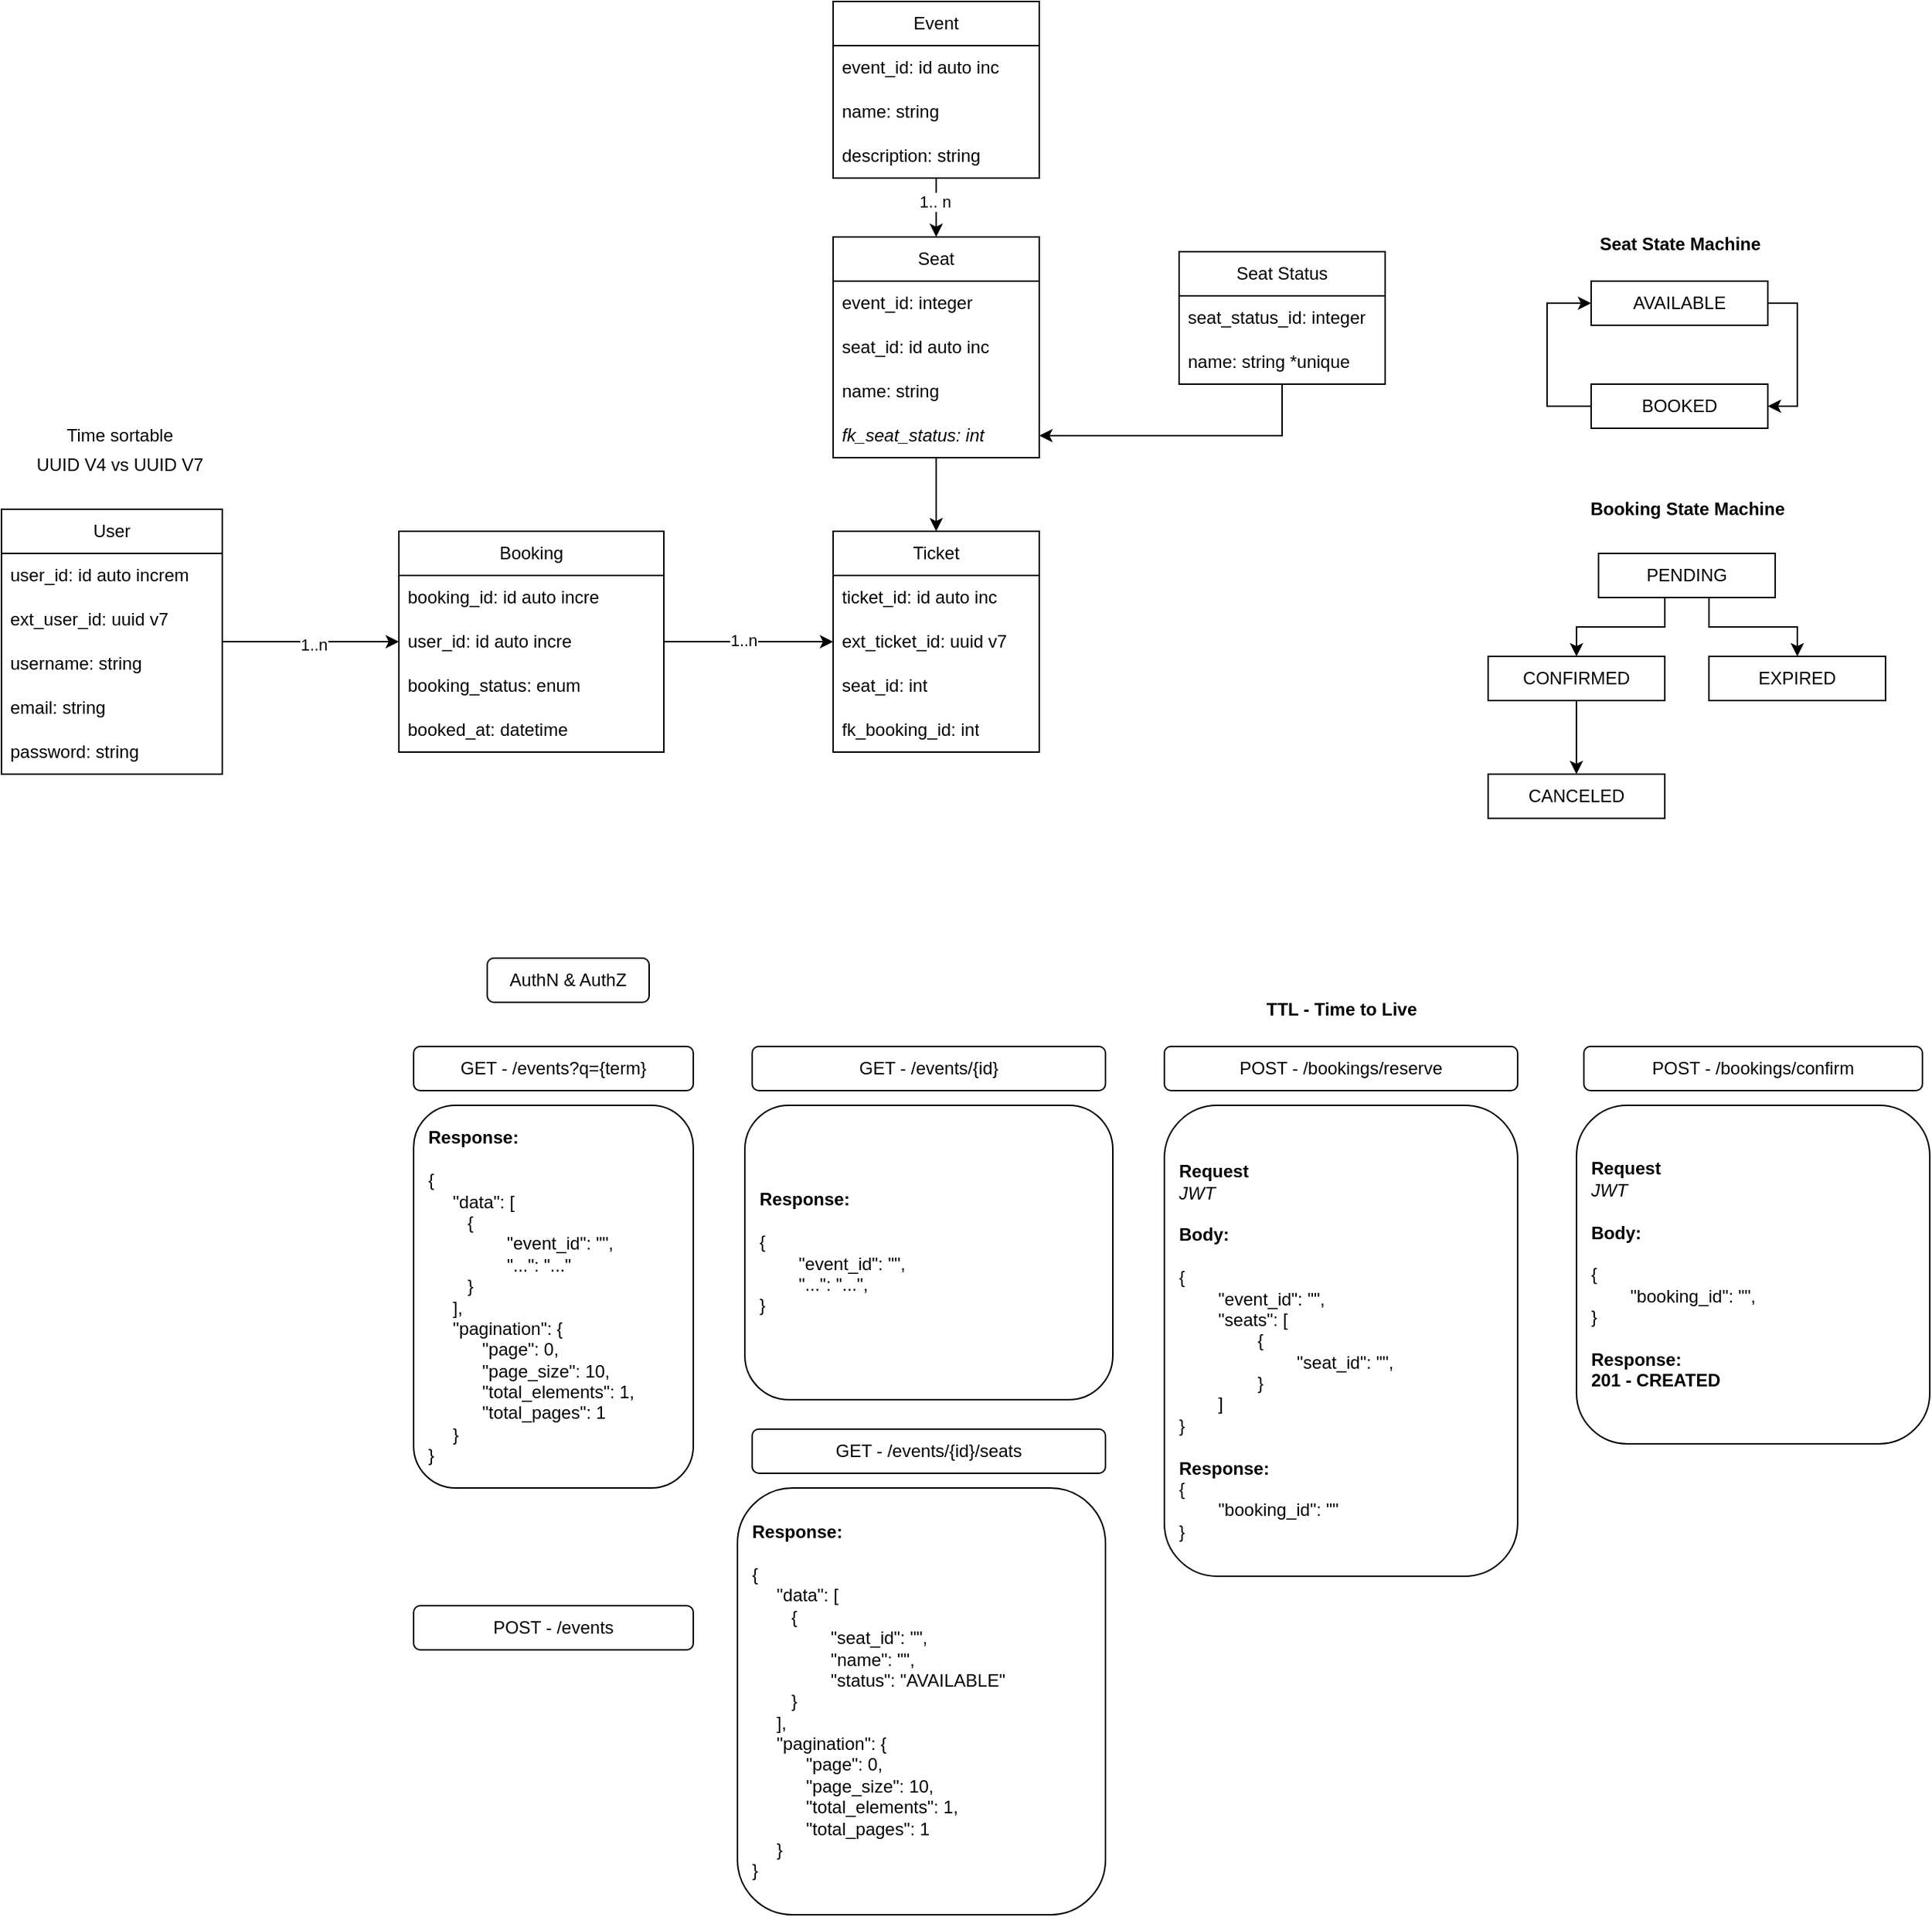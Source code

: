 <mxfile version="28.1.2" pages="2">
  <diagram name="MER" id="F0IY-iaS7zyFx-PZKdgD">
    <mxGraphModel dx="1810" dy="1749" grid="1" gridSize="10" guides="1" tooltips="1" connect="1" arrows="1" fold="1" page="1" pageScale="1" pageWidth="827" pageHeight="1169" math="0" shadow="0">
      <root>
        <mxCell id="0" />
        <mxCell id="1" parent="0" />
        <mxCell id="468hwHDUks_9oVPO9XtQ-40" style="edgeStyle=orthogonalEdgeStyle;rounded=0;orthogonalLoop=1;jettySize=auto;html=1;" parent="1" source="468hwHDUks_9oVPO9XtQ-1" target="468hwHDUks_9oVPO9XtQ-14" edge="1">
          <mxGeometry relative="1" as="geometry" />
        </mxCell>
        <mxCell id="468hwHDUks_9oVPO9XtQ-41" value="1..n" style="edgeLabel;html=1;align=center;verticalAlign=middle;resizable=0;points=[];" parent="468hwHDUks_9oVPO9XtQ-40" vertex="1" connectable="0">
          <mxGeometry x="0.032" y="-2" relative="1" as="geometry">
            <mxPoint as="offset" />
          </mxGeometry>
        </mxCell>
        <mxCell id="468hwHDUks_9oVPO9XtQ-1" value="User" style="swimlane;fontStyle=0;childLayout=stackLayout;horizontal=1;startSize=30;horizontalStack=0;resizeParent=1;resizeParentMax=0;resizeLast=0;collapsible=1;marginBottom=0;whiteSpace=wrap;html=1;" parent="1" vertex="1">
          <mxGeometry x="-140" y="225" width="150" height="180" as="geometry">
            <mxRectangle x="140" y="160" width="70" height="30" as="alternateBounds" />
          </mxGeometry>
        </mxCell>
        <mxCell id="468hwHDUks_9oVPO9XtQ-7" value="user_id: id auto increm" style="text;strokeColor=none;fillColor=none;align=left;verticalAlign=middle;spacingLeft=4;spacingRight=4;overflow=hidden;points=[[0,0.5],[1,0.5]];portConstraint=eastwest;rotatable=0;whiteSpace=wrap;html=1;" parent="468hwHDUks_9oVPO9XtQ-1" vertex="1">
          <mxGeometry y="30" width="150" height="30" as="geometry" />
        </mxCell>
        <mxCell id="468hwHDUks_9oVPO9XtQ-54" value="ext_user_id: uuid v7" style="text;strokeColor=none;fillColor=none;align=left;verticalAlign=middle;spacingLeft=4;spacingRight=4;overflow=hidden;points=[[0,0.5],[1,0.5]];portConstraint=eastwest;rotatable=0;whiteSpace=wrap;html=1;" parent="468hwHDUks_9oVPO9XtQ-1" vertex="1">
          <mxGeometry y="60" width="150" height="30" as="geometry" />
        </mxCell>
        <mxCell id="468hwHDUks_9oVPO9XtQ-52" value="username: string" style="text;strokeColor=none;fillColor=none;align=left;verticalAlign=middle;spacingLeft=4;spacingRight=4;overflow=hidden;points=[[0,0.5],[1,0.5]];portConstraint=eastwest;rotatable=0;whiteSpace=wrap;html=1;" parent="468hwHDUks_9oVPO9XtQ-1" vertex="1">
          <mxGeometry y="90" width="150" height="30" as="geometry" />
        </mxCell>
        <mxCell id="468hwHDUks_9oVPO9XtQ-53" value="email: string" style="text;strokeColor=none;fillColor=none;align=left;verticalAlign=middle;spacingLeft=4;spacingRight=4;overflow=hidden;points=[[0,0.5],[1,0.5]];portConstraint=eastwest;rotatable=0;whiteSpace=wrap;html=1;" parent="468hwHDUks_9oVPO9XtQ-1" vertex="1">
          <mxGeometry y="120" width="150" height="30" as="geometry" />
        </mxCell>
        <mxCell id="468hwHDUks_9oVPO9XtQ-55" value="password: string" style="text;strokeColor=none;fillColor=none;align=left;verticalAlign=middle;spacingLeft=4;spacingRight=4;overflow=hidden;points=[[0,0.5],[1,0.5]];portConstraint=eastwest;rotatable=0;whiteSpace=wrap;html=1;" parent="468hwHDUks_9oVPO9XtQ-1" vertex="1">
          <mxGeometry y="150" width="150" height="30" as="geometry" />
        </mxCell>
        <mxCell id="468hwHDUks_9oVPO9XtQ-8" value="Event" style="swimlane;fontStyle=0;childLayout=stackLayout;horizontal=1;startSize=30;horizontalStack=0;resizeParent=1;resizeParentMax=0;resizeLast=0;collapsible=1;marginBottom=0;whiteSpace=wrap;html=1;" parent="1" vertex="1">
          <mxGeometry x="425" y="-120" width="140" height="120" as="geometry">
            <mxRectangle x="460" y="20" width="70" height="30" as="alternateBounds" />
          </mxGeometry>
        </mxCell>
        <mxCell id="468hwHDUks_9oVPO9XtQ-9" value="event_id: id auto inc" style="text;strokeColor=none;fillColor=none;align=left;verticalAlign=middle;spacingLeft=4;spacingRight=4;overflow=hidden;points=[[0,0.5],[1,0.5]];portConstraint=eastwest;rotatable=0;whiteSpace=wrap;html=1;" parent="468hwHDUks_9oVPO9XtQ-8" vertex="1">
          <mxGeometry y="30" width="140" height="30" as="geometry" />
        </mxCell>
        <mxCell id="468hwHDUks_9oVPO9XtQ-56" value="name: string" style="text;strokeColor=none;fillColor=none;align=left;verticalAlign=middle;spacingLeft=4;spacingRight=4;overflow=hidden;points=[[0,0.5],[1,0.5]];portConstraint=eastwest;rotatable=0;whiteSpace=wrap;html=1;" parent="468hwHDUks_9oVPO9XtQ-8" vertex="1">
          <mxGeometry y="60" width="140" height="30" as="geometry" />
        </mxCell>
        <mxCell id="468hwHDUks_9oVPO9XtQ-57" value="description: string" style="text;strokeColor=none;fillColor=none;align=left;verticalAlign=middle;spacingLeft=4;spacingRight=4;overflow=hidden;points=[[0,0.5],[1,0.5]];portConstraint=eastwest;rotatable=0;whiteSpace=wrap;html=1;" parent="468hwHDUks_9oVPO9XtQ-8" vertex="1">
          <mxGeometry y="90" width="140" height="30" as="geometry" />
        </mxCell>
        <mxCell id="468hwHDUks_9oVPO9XtQ-10" value="Ticket" style="swimlane;fontStyle=0;childLayout=stackLayout;horizontal=1;startSize=30;horizontalStack=0;resizeParent=1;resizeParentMax=0;resizeLast=0;collapsible=1;marginBottom=0;whiteSpace=wrap;html=1;" parent="1" vertex="1">
          <mxGeometry x="425" y="240" width="140" height="150" as="geometry">
            <mxRectangle x="460" y="225" width="70" height="30" as="alternateBounds" />
          </mxGeometry>
        </mxCell>
        <mxCell id="468hwHDUks_9oVPO9XtQ-11" value="ticket_id: id auto inc" style="text;strokeColor=none;fillColor=none;align=left;verticalAlign=middle;spacingLeft=4;spacingRight=4;overflow=hidden;points=[[0,0.5],[1,0.5]];portConstraint=eastwest;rotatable=0;whiteSpace=wrap;html=1;" parent="468hwHDUks_9oVPO9XtQ-10" vertex="1">
          <mxGeometry y="30" width="140" height="30" as="geometry" />
        </mxCell>
        <mxCell id="468hwHDUks_9oVPO9XtQ-67" value="ext_ticket_id: uuid v7" style="text;strokeColor=none;fillColor=none;align=left;verticalAlign=middle;spacingLeft=4;spacingRight=4;overflow=hidden;points=[[0,0.5],[1,0.5]];portConstraint=eastwest;rotatable=0;whiteSpace=wrap;html=1;" parent="468hwHDUks_9oVPO9XtQ-10" vertex="1">
          <mxGeometry y="60" width="140" height="30" as="geometry" />
        </mxCell>
        <mxCell id="468hwHDUks_9oVPO9XtQ-68" value="seat_id: int" style="text;strokeColor=none;fillColor=none;align=left;verticalAlign=middle;spacingLeft=4;spacingRight=4;overflow=hidden;points=[[0,0.5],[1,0.5]];portConstraint=eastwest;rotatable=0;whiteSpace=wrap;html=1;" parent="468hwHDUks_9oVPO9XtQ-10" vertex="1">
          <mxGeometry y="90" width="140" height="30" as="geometry" />
        </mxCell>
        <mxCell id="468hwHDUks_9oVPO9XtQ-71" value="fk_booking_id: int" style="text;strokeColor=none;fillColor=none;align=left;verticalAlign=middle;spacingLeft=4;spacingRight=4;overflow=hidden;points=[[0,0.5],[1,0.5]];portConstraint=eastwest;rotatable=0;whiteSpace=wrap;html=1;" parent="468hwHDUks_9oVPO9XtQ-10" vertex="1">
          <mxGeometry y="120" width="140" height="30" as="geometry" />
        </mxCell>
        <mxCell id="468hwHDUks_9oVPO9XtQ-42" style="edgeStyle=orthogonalEdgeStyle;rounded=0;orthogonalLoop=1;jettySize=auto;html=1;" parent="1" source="468hwHDUks_9oVPO9XtQ-14" target="468hwHDUks_9oVPO9XtQ-10" edge="1">
          <mxGeometry relative="1" as="geometry" />
        </mxCell>
        <mxCell id="468hwHDUks_9oVPO9XtQ-43" value="1..n" style="edgeLabel;html=1;align=center;verticalAlign=middle;resizable=0;points=[];" parent="468hwHDUks_9oVPO9XtQ-42" vertex="1" connectable="0">
          <mxGeometry x="-0.07" y="1" relative="1" as="geometry">
            <mxPoint as="offset" />
          </mxGeometry>
        </mxCell>
        <mxCell id="468hwHDUks_9oVPO9XtQ-14" value="Booking" style="swimlane;fontStyle=0;childLayout=stackLayout;horizontal=1;startSize=30;horizontalStack=0;resizeParent=1;resizeParentMax=0;resizeLast=0;collapsible=1;marginBottom=0;whiteSpace=wrap;html=1;" parent="1" vertex="1">
          <mxGeometry x="130" y="240" width="180" height="150" as="geometry">
            <mxRectangle x="290" y="160" width="80" height="30" as="alternateBounds" />
          </mxGeometry>
        </mxCell>
        <mxCell id="468hwHDUks_9oVPO9XtQ-72" value="booking_id: id auto incre" style="text;strokeColor=none;fillColor=none;align=left;verticalAlign=middle;spacingLeft=4;spacingRight=4;overflow=hidden;points=[[0,0.5],[1,0.5]];portConstraint=eastwest;rotatable=0;whiteSpace=wrap;html=1;" parent="468hwHDUks_9oVPO9XtQ-14" vertex="1">
          <mxGeometry y="30" width="180" height="30" as="geometry" />
        </mxCell>
        <mxCell id="468hwHDUks_9oVPO9XtQ-15" value="user_id: id auto incre" style="text;strokeColor=none;fillColor=none;align=left;verticalAlign=middle;spacingLeft=4;spacingRight=4;overflow=hidden;points=[[0,0.5],[1,0.5]];portConstraint=eastwest;rotatable=0;whiteSpace=wrap;html=1;" parent="468hwHDUks_9oVPO9XtQ-14" vertex="1">
          <mxGeometry y="60" width="180" height="30" as="geometry" />
        </mxCell>
        <mxCell id="p41uO3eLVJW08raXym5C-10" value="booking_status: enum" style="text;strokeColor=none;fillColor=none;align=left;verticalAlign=middle;spacingLeft=4;spacingRight=4;overflow=hidden;points=[[0,0.5],[1,0.5]];portConstraint=eastwest;rotatable=0;whiteSpace=wrap;html=1;" parent="468hwHDUks_9oVPO9XtQ-14" vertex="1">
          <mxGeometry y="90" width="180" height="30" as="geometry" />
        </mxCell>
        <mxCell id="468hwHDUks_9oVPO9XtQ-73" value="booked_at: datetime" style="text;strokeColor=none;fillColor=none;align=left;verticalAlign=middle;spacingLeft=4;spacingRight=4;overflow=hidden;points=[[0,0.5],[1,0.5]];portConstraint=eastwest;rotatable=0;whiteSpace=wrap;html=1;" parent="468hwHDUks_9oVPO9XtQ-14" vertex="1">
          <mxGeometry y="120" width="180" height="30" as="geometry" />
        </mxCell>
        <mxCell id="468hwHDUks_9oVPO9XtQ-17" value="GET - /events?q={term}" style="rounded=1;whiteSpace=wrap;html=1;" parent="1" vertex="1">
          <mxGeometry x="140" y="590" width="190" height="30" as="geometry" />
        </mxCell>
        <mxCell id="468hwHDUks_9oVPO9XtQ-18" value="AuthN &amp;amp; AuthZ" style="rounded=1;whiteSpace=wrap;html=1;" parent="1" vertex="1">
          <mxGeometry x="190" y="530" width="110" height="30" as="geometry" />
        </mxCell>
        <mxCell id="468hwHDUks_9oVPO9XtQ-20" value="&lt;div&gt;&lt;b&gt;Response:&lt;/b&gt;&lt;/div&gt;&lt;div&gt;&lt;b&gt;&lt;br&gt;&lt;/b&gt;&lt;/div&gt;{&lt;div&gt;&amp;nbsp; &amp;nbsp; &amp;nbsp;&quot;data&quot;: [&lt;/div&gt;&lt;div&gt;&lt;span style=&quot;white-space: pre;&quot;&gt;&#x9;&lt;/span&gt;{&lt;br&gt;&lt;/div&gt;&lt;div&gt;&lt;span style=&quot;white-space: pre;&quot;&gt;&#x9;&lt;/span&gt;&lt;span style=&quot;white-space: pre;&quot;&gt;&#x9;&lt;/span&gt;&quot;event_id&quot;: &quot;&quot;,&lt;br&gt;&lt;/div&gt;&lt;div&gt;&lt;span style=&quot;white-space: pre;&quot;&gt;&#x9;&lt;/span&gt;&lt;span style=&quot;white-space: pre;&quot;&gt;&#x9;&lt;/span&gt;&quot;...&quot;: &quot;...&quot;&lt;br&gt;&lt;/div&gt;&lt;div&gt;&lt;span style=&quot;white-space: pre;&quot;&gt;&#x9;&lt;/span&gt;}&lt;/div&gt;&lt;div&gt;&amp;nbsp; &amp;nbsp; &amp;nbsp;],&lt;/div&gt;&lt;div&gt;&amp;nbsp; &amp;nbsp; &amp;nbsp;&quot;pagination&quot;: {&lt;/div&gt;&lt;div&gt;&lt;span style=&quot;background-color: transparent; color: light-dark(rgb(0, 0, 0), rgb(255, 255, 255));&quot;&gt;&amp;nbsp; &amp;nbsp; &amp;nbsp; &amp;nbsp; &amp;nbsp; &amp;nbsp;&quot;page&quot;: 0,&lt;/span&gt;&lt;/div&gt;&lt;div&gt;&lt;span style=&quot;background-color: transparent; color: light-dark(rgb(0, 0, 0), rgb(255, 255, 255));&quot;&gt;&amp;nbsp; &amp;nbsp; &amp;nbsp; &amp;nbsp; &amp;nbsp; &amp;nbsp;&quot;page_size&quot;: 10,&lt;/span&gt;&lt;/div&gt;&lt;div&gt;&lt;span style=&quot;background-color: transparent; color: light-dark(rgb(0, 0, 0), rgb(255, 255, 255));&quot;&gt;&lt;span style=&quot;white-space: pre;&quot;&gt;&#x9;&lt;/span&gt;&amp;nbsp; &amp;nbsp;&quot;total_elements&quot;: 1,&lt;br&gt;&lt;/span&gt;&lt;/div&gt;&lt;div&gt;&lt;span style=&quot;background-color: transparent; color: light-dark(rgb(0, 0, 0), rgb(255, 255, 255));&quot;&gt;&lt;span style=&quot;white-space: pre;&quot;&gt;&#x9;&lt;/span&gt;&amp;nbsp; &amp;nbsp;&quot;total_pages&quot;: 1&lt;br&gt;&lt;/span&gt;&lt;/div&gt;&lt;div&gt;&lt;span style=&quot;background-color: transparent; color: light-dark(rgb(0, 0, 0), rgb(255, 255, 255));&quot;&gt;&amp;nbsp; &amp;nbsp; &amp;nbsp;}&lt;/span&gt;&lt;/div&gt;&lt;div&gt;}&lt;/div&gt;" style="rounded=1;whiteSpace=wrap;html=1;align=left;spacing=10;" parent="1" vertex="1">
          <mxGeometry x="140" y="630" width="190" height="260" as="geometry" />
        </mxCell>
        <mxCell id="468hwHDUks_9oVPO9XtQ-21" value="GET - /events/{id}" style="rounded=1;whiteSpace=wrap;html=1;" parent="1" vertex="1">
          <mxGeometry x="370" y="590" width="240" height="30" as="geometry" />
        </mxCell>
        <mxCell id="468hwHDUks_9oVPO9XtQ-22" value="&lt;div&gt;&lt;b&gt;Response:&lt;/b&gt;&lt;/div&gt;&lt;div&gt;&lt;br&gt;&lt;/div&gt;{&lt;div&gt;&lt;span style=&quot;white-space: pre;&quot;&gt;&#x9;&lt;/span&gt;&quot;event_id&quot;: &quot;&quot;,&lt;br&gt;&lt;/div&gt;&lt;div&gt;&lt;span style=&quot;white-space: pre;&quot;&gt;&#x9;&lt;/span&gt;&quot;...&quot;: &quot;...&quot;,&lt;/div&gt;&lt;div&gt;}&lt;/div&gt;" style="rounded=1;whiteSpace=wrap;html=1;align=left;spacing=10;" parent="1" vertex="1">
          <mxGeometry x="365" y="630" width="250" height="200" as="geometry" />
        </mxCell>
        <mxCell id="p41uO3eLVJW08raXym5C-1" style="edgeStyle=orthogonalEdgeStyle;rounded=0;orthogonalLoop=1;jettySize=auto;html=1;" parent="1" source="468hwHDUks_9oVPO9XtQ-23" target="468hwHDUks_9oVPO9XtQ-26" edge="1">
          <mxGeometry relative="1" as="geometry">
            <Array as="points">
              <mxPoint x="1080" y="85" />
              <mxPoint x="1080" y="155" />
            </Array>
          </mxGeometry>
        </mxCell>
        <mxCell id="468hwHDUks_9oVPO9XtQ-23" value="AVAILABLE" style="rounded=0;whiteSpace=wrap;html=1;" parent="1" vertex="1">
          <mxGeometry x="939.94" y="70" width="120" height="30" as="geometry" />
        </mxCell>
        <mxCell id="468hwHDUks_9oVPO9XtQ-24" value="Seat State Machine" style="text;html=1;align=center;verticalAlign=middle;resizable=0;points=[];autosize=1;strokeColor=none;fillColor=none;fontStyle=1" parent="1" vertex="1">
          <mxGeometry x="934.94" y="30" width="130" height="30" as="geometry" />
        </mxCell>
        <mxCell id="468hwHDUks_9oVPO9XtQ-30" style="edgeStyle=orthogonalEdgeStyle;rounded=0;orthogonalLoop=1;jettySize=auto;html=1;" parent="1" target="468hwHDUks_9oVPO9XtQ-23" edge="1">
          <mxGeometry relative="1" as="geometry">
            <mxPoint x="939.94" y="155.029" as="sourcePoint" />
            <mxPoint x="869.91" y="100.01" as="targetPoint" />
            <Array as="points">
              <mxPoint x="910" y="155" />
              <mxPoint x="910" y="85" />
            </Array>
          </mxGeometry>
        </mxCell>
        <mxCell id="468hwHDUks_9oVPO9XtQ-26" value="BOOKED" style="rounded=0;whiteSpace=wrap;html=1;" parent="1" vertex="1">
          <mxGeometry x="939.94" y="140" width="120" height="30" as="geometry" />
        </mxCell>
        <mxCell id="468hwHDUks_9oVPO9XtQ-37" value="" style="edgeStyle=orthogonalEdgeStyle;rounded=0;orthogonalLoop=1;jettySize=auto;html=1;" parent="1" source="468hwHDUks_9oVPO9XtQ-8" target="468hwHDUks_9oVPO9XtQ-35" edge="1">
          <mxGeometry relative="1" as="geometry">
            <mxPoint x="495" y="50" as="sourcePoint" />
            <mxPoint x="495" y="160" as="targetPoint" />
          </mxGeometry>
        </mxCell>
        <mxCell id="468hwHDUks_9oVPO9XtQ-38" value="1.. n" style="edgeLabel;html=1;align=center;verticalAlign=middle;resizable=0;points=[];" parent="468hwHDUks_9oVPO9XtQ-37" vertex="1" connectable="0">
          <mxGeometry x="-0.197" y="-1" relative="1" as="geometry">
            <mxPoint as="offset" />
          </mxGeometry>
        </mxCell>
        <mxCell id="468hwHDUks_9oVPO9XtQ-39" style="edgeStyle=orthogonalEdgeStyle;rounded=0;orthogonalLoop=1;jettySize=auto;html=1;" parent="1" source="468hwHDUks_9oVPO9XtQ-35" target="468hwHDUks_9oVPO9XtQ-10" edge="1">
          <mxGeometry relative="1" as="geometry" />
        </mxCell>
        <mxCell id="468hwHDUks_9oVPO9XtQ-35" value="Seat" style="swimlane;fontStyle=0;childLayout=stackLayout;horizontal=1;startSize=30;horizontalStack=0;resizeParent=1;resizeParentMax=0;resizeLast=0;collapsible=1;marginBottom=0;whiteSpace=wrap;html=1;" parent="1" vertex="1">
          <mxGeometry x="425" y="40" width="140" height="150" as="geometry">
            <mxRectangle x="460" y="55" width="70" height="30" as="alternateBounds" />
          </mxGeometry>
        </mxCell>
        <mxCell id="468hwHDUks_9oVPO9XtQ-36" value="event_id: integer" style="text;strokeColor=none;fillColor=none;align=left;verticalAlign=middle;spacingLeft=4;spacingRight=4;overflow=hidden;points=[[0,0.5],[1,0.5]];portConstraint=eastwest;rotatable=0;whiteSpace=wrap;html=1;" parent="468hwHDUks_9oVPO9XtQ-35" vertex="1">
          <mxGeometry y="30" width="140" height="30" as="geometry" />
        </mxCell>
        <mxCell id="468hwHDUks_9oVPO9XtQ-58" value="seat_id: id auto inc" style="text;strokeColor=none;fillColor=none;align=left;verticalAlign=middle;spacingLeft=4;spacingRight=4;overflow=hidden;points=[[0,0.5],[1,0.5]];portConstraint=eastwest;rotatable=0;whiteSpace=wrap;html=1;" parent="468hwHDUks_9oVPO9XtQ-35" vertex="1">
          <mxGeometry y="60" width="140" height="30" as="geometry" />
        </mxCell>
        <mxCell id="468hwHDUks_9oVPO9XtQ-59" value="name: string" style="text;strokeColor=none;fillColor=none;align=left;verticalAlign=middle;spacingLeft=4;spacingRight=4;overflow=hidden;points=[[0,0.5],[1,0.5]];portConstraint=eastwest;rotatable=0;whiteSpace=wrap;html=1;" parent="468hwHDUks_9oVPO9XtQ-35" vertex="1">
          <mxGeometry y="90" width="140" height="30" as="geometry" />
        </mxCell>
        <mxCell id="468hwHDUks_9oVPO9XtQ-60" value="fk_seat_status: int" style="text;strokeColor=none;fillColor=none;align=left;verticalAlign=middle;spacingLeft=4;spacingRight=4;overflow=hidden;points=[[0,0.5],[1,0.5]];portConstraint=eastwest;rotatable=0;whiteSpace=wrap;html=1;fontStyle=2" parent="468hwHDUks_9oVPO9XtQ-35" vertex="1">
          <mxGeometry y="120" width="140" height="30" as="geometry" />
        </mxCell>
        <mxCell id="468hwHDUks_9oVPO9XtQ-45" value="POST - /bookings/reserve" style="rounded=1;whiteSpace=wrap;html=1;" parent="1" vertex="1">
          <mxGeometry x="650" y="590" width="240" height="30" as="geometry" />
        </mxCell>
        <mxCell id="468hwHDUks_9oVPO9XtQ-46" value="&lt;div&gt;&lt;b&gt;&lt;br&gt;&lt;/b&gt;&lt;/div&gt;&lt;div&gt;&lt;b&gt;Request&lt;/b&gt;&lt;/div&gt;&lt;div&gt;&lt;i&gt;JWT&lt;/i&gt;&lt;br&gt;&lt;br&gt;&lt;/div&gt;&lt;div&gt;&lt;b&gt;Body:&lt;/b&gt;&lt;/div&gt;&lt;div&gt;&lt;br&gt;&lt;/div&gt;{&lt;div&gt;&lt;span style=&quot;white-space: pre;&quot;&gt;&#x9;&lt;/span&gt;&quot;event_id&quot;: &quot;&quot;,&lt;/div&gt;&lt;div&gt;&lt;span style=&quot;white-space: pre;&quot;&gt;&#x9;&lt;/span&gt;&quot;seats&quot;: [&lt;br&gt;&lt;/div&gt;&lt;div&gt;&lt;span style=&quot;white-space: pre;&quot;&gt;&#x9;&lt;/span&gt;&lt;span style=&quot;white-space: pre;&quot;&gt;&#x9;&lt;/span&gt;{&lt;/div&gt;&lt;div&gt;&lt;span style=&quot;white-space: pre;&quot;&gt;&#x9;&lt;/span&gt;&lt;span style=&quot;white-space: pre;&quot;&gt;&#x9;&lt;/span&gt;&lt;span style=&quot;white-space: pre;&quot;&gt;&#x9;&lt;/span&gt;&quot;seat_id&quot;: &quot;&quot;,&lt;br&gt;&lt;/div&gt;&lt;div&gt;&lt;span style=&quot;white-space: pre;&quot;&gt;&#x9;&lt;/span&gt;&lt;span style=&quot;white-space: pre;&quot;&gt;&#x9;&lt;/span&gt;}&lt;br&gt;&lt;/div&gt;&lt;div&gt;&lt;span style=&quot;white-space: pre;&quot;&gt;&#x9;&lt;/span&gt;]&lt;/div&gt;&lt;div&gt;}&lt;/div&gt;&lt;div&gt;&lt;br&gt;&lt;/div&gt;&lt;div&gt;&lt;b&gt;Response:&lt;/b&gt;&lt;/div&gt;&lt;div&gt;{&lt;/div&gt;&lt;div&gt;&lt;span style=&quot;white-space: pre;&quot;&gt;&#x9;&lt;/span&gt;&quot;booking_id&quot;: &quot;&quot;&lt;br&gt;&lt;/div&gt;&lt;div&gt;}&lt;/div&gt;" style="rounded=1;whiteSpace=wrap;html=1;align=left;spacing=10;" parent="1" vertex="1">
          <mxGeometry x="650" y="630" width="240" height="320" as="geometry" />
        </mxCell>
        <mxCell id="468hwHDUks_9oVPO9XtQ-47" value="POST - /bookings/confirm" style="rounded=1;whiteSpace=wrap;html=1;" parent="1" vertex="1">
          <mxGeometry x="935" y="590" width="230" height="30" as="geometry" />
        </mxCell>
        <mxCell id="468hwHDUks_9oVPO9XtQ-48" value="&lt;div&gt;&lt;b&gt;&lt;br&gt;&lt;/b&gt;&lt;/div&gt;&lt;div&gt;&lt;b&gt;Request&lt;/b&gt;&lt;/div&gt;&lt;div&gt;&lt;i&gt;JWT&lt;br&gt;&lt;/i&gt;&lt;br&gt;&lt;/div&gt;&lt;div&gt;&lt;b&gt;Body:&lt;/b&gt;&lt;/div&gt;&lt;div&gt;&lt;br&gt;&lt;/div&gt;{&lt;div&gt;&lt;span style=&quot;white-space: pre;&quot;&gt;&#x9;&lt;/span&gt;&quot;booking_id&quot;: &quot;&quot;,&lt;/div&gt;&lt;div&gt;}&lt;/div&gt;&lt;div&gt;&lt;br&gt;&lt;/div&gt;&lt;div&gt;&lt;b&gt;Response:&lt;br&gt;201 - CREATED&lt;/b&gt;&lt;/div&gt;&lt;div&gt;&lt;b&gt;&lt;br&gt;&lt;/b&gt;&lt;/div&gt;" style="rounded=1;whiteSpace=wrap;html=1;align=left;spacing=10;" parent="1" vertex="1">
          <mxGeometry x="930" y="630" width="240" height="230" as="geometry" />
        </mxCell>
        <mxCell id="468hwHDUks_9oVPO9XtQ-49" value="TTL - Time to Live" style="text;html=1;align=center;verticalAlign=middle;resizable=0;points=[];autosize=1;strokeColor=none;fillColor=none;fontStyle=1" parent="1" vertex="1">
          <mxGeometry x="710" y="550" width="120" height="30" as="geometry" />
        </mxCell>
        <mxCell id="468hwHDUks_9oVPO9XtQ-50" value="UUID V4 vs UUID V7" style="text;html=1;align=center;verticalAlign=middle;resizable=0;points=[];autosize=1;strokeColor=none;fillColor=none;" parent="1" vertex="1">
          <mxGeometry x="-130" y="180" width="140" height="30" as="geometry" />
        </mxCell>
        <mxCell id="468hwHDUks_9oVPO9XtQ-51" value="Time sortable" style="text;html=1;align=center;verticalAlign=middle;resizable=0;points=[];autosize=1;strokeColor=none;fillColor=none;" parent="1" vertex="1">
          <mxGeometry x="-110" y="160" width="100" height="30" as="geometry" />
        </mxCell>
        <mxCell id="468hwHDUks_9oVPO9XtQ-66" style="edgeStyle=orthogonalEdgeStyle;rounded=0;orthogonalLoop=1;jettySize=auto;html=1;" parent="1" source="468hwHDUks_9oVPO9XtQ-61" target="468hwHDUks_9oVPO9XtQ-60" edge="1">
          <mxGeometry relative="1" as="geometry" />
        </mxCell>
        <mxCell id="468hwHDUks_9oVPO9XtQ-61" value="Seat Status" style="swimlane;fontStyle=0;childLayout=stackLayout;horizontal=1;startSize=30;horizontalStack=0;resizeParent=1;resizeParentMax=0;resizeLast=0;collapsible=1;marginBottom=0;whiteSpace=wrap;html=1;" parent="1" vertex="1">
          <mxGeometry x="660" y="50" width="140" height="90" as="geometry">
            <mxRectangle x="460" y="55" width="70" height="30" as="alternateBounds" />
          </mxGeometry>
        </mxCell>
        <mxCell id="468hwHDUks_9oVPO9XtQ-62" value="seat_status_id: integer" style="text;strokeColor=none;fillColor=none;align=left;verticalAlign=middle;spacingLeft=4;spacingRight=4;overflow=hidden;points=[[0,0.5],[1,0.5]];portConstraint=eastwest;rotatable=0;whiteSpace=wrap;html=1;" parent="468hwHDUks_9oVPO9XtQ-61" vertex="1">
          <mxGeometry y="30" width="140" height="30" as="geometry" />
        </mxCell>
        <mxCell id="468hwHDUks_9oVPO9XtQ-65" value="name: string *unique" style="text;strokeColor=none;fillColor=none;align=left;verticalAlign=middle;spacingLeft=4;spacingRight=4;overflow=hidden;points=[[0,0.5],[1,0.5]];portConstraint=eastwest;rotatable=0;whiteSpace=wrap;html=1;" parent="468hwHDUks_9oVPO9XtQ-61" vertex="1">
          <mxGeometry y="60" width="140" height="30" as="geometry" />
        </mxCell>
        <mxCell id="g8T_UPebM-RixQDHGN1H-1" value="POST - /events" style="rounded=1;whiteSpace=wrap;html=1;" parent="1" vertex="1">
          <mxGeometry x="140" y="970" width="190" height="30" as="geometry" />
        </mxCell>
        <mxCell id="p41uO3eLVJW08raXym5C-2" value="Booking State Machine" style="text;html=1;align=center;verticalAlign=middle;resizable=0;points=[];autosize=1;strokeColor=none;fillColor=none;fontStyle=1" parent="1" vertex="1">
          <mxGeometry x="929.94" y="210" width="150" height="30" as="geometry" />
        </mxCell>
        <mxCell id="p41uO3eLVJW08raXym5C-7" style="edgeStyle=orthogonalEdgeStyle;rounded=0;orthogonalLoop=1;jettySize=auto;html=1;" parent="1" source="p41uO3eLVJW08raXym5C-3" target="p41uO3eLVJW08raXym5C-5" edge="1">
          <mxGeometry relative="1" as="geometry">
            <Array as="points">
              <mxPoint x="1020" y="305" />
              <mxPoint x="1080" y="305" />
            </Array>
          </mxGeometry>
        </mxCell>
        <mxCell id="p41uO3eLVJW08raXym5C-8" style="edgeStyle=orthogonalEdgeStyle;rounded=0;orthogonalLoop=1;jettySize=auto;html=1;" parent="1" source="p41uO3eLVJW08raXym5C-3" target="p41uO3eLVJW08raXym5C-4" edge="1">
          <mxGeometry relative="1" as="geometry">
            <Array as="points">
              <mxPoint x="990" y="305" />
              <mxPoint x="930" y="305" />
            </Array>
          </mxGeometry>
        </mxCell>
        <mxCell id="p41uO3eLVJW08raXym5C-3" value="PENDING" style="rounded=0;whiteSpace=wrap;html=1;" parent="1" vertex="1">
          <mxGeometry x="944.94" y="255" width="120" height="30" as="geometry" />
        </mxCell>
        <mxCell id="p41uO3eLVJW08raXym5C-9" style="edgeStyle=orthogonalEdgeStyle;rounded=0;orthogonalLoop=1;jettySize=auto;html=1;" parent="1" source="p41uO3eLVJW08raXym5C-4" target="p41uO3eLVJW08raXym5C-6" edge="1">
          <mxGeometry relative="1" as="geometry" />
        </mxCell>
        <mxCell id="p41uO3eLVJW08raXym5C-4" value="CONFIRMED" style="rounded=0;whiteSpace=wrap;html=1;" parent="1" vertex="1">
          <mxGeometry x="869.94" y="325" width="120" height="30" as="geometry" />
        </mxCell>
        <mxCell id="p41uO3eLVJW08raXym5C-5" value="EXPIRED" style="rounded=0;whiteSpace=wrap;html=1;" parent="1" vertex="1">
          <mxGeometry x="1019.94" y="325" width="120" height="30" as="geometry" />
        </mxCell>
        <mxCell id="p41uO3eLVJW08raXym5C-6" value="CANCELED" style="rounded=0;whiteSpace=wrap;html=1;" parent="1" vertex="1">
          <mxGeometry x="869.94" y="405" width="120" height="30" as="geometry" />
        </mxCell>
        <mxCell id="S4kYKMEObpf-gwe3oNvV-1" value="GET - /events/{id}/seats" style="rounded=1;whiteSpace=wrap;html=1;" parent="1" vertex="1">
          <mxGeometry x="370" y="850" width="240" height="30" as="geometry" />
        </mxCell>
        <mxCell id="S4kYKMEObpf-gwe3oNvV-2" value="&lt;div&gt;&lt;b&gt;Response:&lt;/b&gt;&lt;/div&gt;&lt;div&gt;&lt;br&gt;&lt;/div&gt;{&lt;div&gt;&amp;nbsp; &amp;nbsp; &amp;nbsp;&quot;data&quot;: [&lt;/div&gt;&lt;div&gt;&lt;span style=&quot;white-space: pre;&quot;&gt;&#x9;&lt;/span&gt;{&lt;br&gt;&lt;/div&gt;&lt;div&gt;&lt;span style=&quot;white-space: pre;&quot;&gt;&#x9;&lt;/span&gt;&lt;span style=&quot;white-space: pre;&quot;&gt;&#x9;&lt;/span&gt;&quot;seat_id&quot;: &quot;&quot;,&lt;br&gt;&lt;/div&gt;&lt;div&gt;&lt;span style=&quot;white-space: pre;&quot;&gt;&#x9;&lt;/span&gt;&lt;span style=&quot;white-space: pre;&quot;&gt;&#x9;&lt;/span&gt;&quot;name&quot;: &quot;&quot;,&lt;br&gt;&lt;/div&gt;&lt;div&gt;&lt;span style=&quot;white-space: pre;&quot;&gt;&#x9;&lt;/span&gt;&lt;span style=&quot;white-space: pre;&quot;&gt;&#x9;&lt;/span&gt;&quot;status&quot;: &quot;AVAILABLE&quot;&lt;br&gt;&lt;/div&gt;&lt;div&gt;&lt;span style=&quot;white-space: pre;&quot;&gt;&#x9;&lt;/span&gt;}&lt;/div&gt;&lt;div&gt;&amp;nbsp; &amp;nbsp; &amp;nbsp;],&lt;/div&gt;&lt;div&gt;&amp;nbsp; &amp;nbsp; &amp;nbsp;&quot;pagination&quot;: {&lt;/div&gt;&lt;div&gt;&lt;span style=&quot;background-color: transparent; color: light-dark(rgb(0, 0, 0), rgb(255, 255, 255));&quot;&gt;&amp;nbsp; &amp;nbsp; &amp;nbsp; &amp;nbsp; &amp;nbsp; &amp;nbsp;&quot;page&quot;: 0,&lt;/span&gt;&lt;/div&gt;&lt;div&gt;&lt;span style=&quot;background-color: transparent; color: light-dark(rgb(0, 0, 0), rgb(255, 255, 255));&quot;&gt;&amp;nbsp; &amp;nbsp; &amp;nbsp; &amp;nbsp; &amp;nbsp; &amp;nbsp;&quot;page_size&quot;: 10,&lt;/span&gt;&lt;/div&gt;&lt;div&gt;&lt;span style=&quot;background-color: transparent; color: light-dark(rgb(0, 0, 0), rgb(255, 255, 255));&quot;&gt;&lt;span style=&quot;white-space: pre;&quot;&gt;&#x9;&lt;/span&gt;&amp;nbsp; &amp;nbsp;&quot;total_elements&quot;: 1,&lt;br&gt;&lt;/span&gt;&lt;/div&gt;&lt;div&gt;&lt;span style=&quot;background-color: transparent; color: light-dark(rgb(0, 0, 0), rgb(255, 255, 255));&quot;&gt;&lt;span style=&quot;white-space: pre;&quot;&gt;&#x9;&lt;/span&gt;&amp;nbsp; &amp;nbsp;&quot;total_pages&quot;: 1&lt;br&gt;&lt;/span&gt;&lt;/div&gt;&lt;div&gt;&lt;span style=&quot;background-color: transparent; color: light-dark(rgb(0, 0, 0), rgb(255, 255, 255));&quot;&gt;&amp;nbsp; &amp;nbsp; &amp;nbsp;}&lt;/span&gt;&lt;/div&gt;&lt;div&gt;}&lt;/div&gt;" style="rounded=1;whiteSpace=wrap;html=1;align=left;spacing=10;" parent="1" vertex="1">
          <mxGeometry x="360" y="890" width="250" height="290" as="geometry" />
        </mxCell>
      </root>
    </mxGraphModel>
  </diagram>
  <diagram id="Kir4IxQAwRyY5J7KtUp5" name="AWS">
    <mxGraphModel dx="1642" dy="481" grid="1" gridSize="10" guides="1" tooltips="1" connect="1" arrows="1" fold="1" page="1" pageScale="1" pageWidth="827" pageHeight="1169" math="0" shadow="0">
      <root>
        <mxCell id="0" />
        <mxCell id="1" parent="0" />
        <mxCell id="B0oyEexGn5ASnxjzDncw-1" value="AWS Cloud" style="points=[[0,0],[0.25,0],[0.5,0],[0.75,0],[1,0],[1,0.25],[1,0.5],[1,0.75],[1,1],[0.75,1],[0.5,1],[0.25,1],[0,1],[0,0.75],[0,0.5],[0,0.25]];outlineConnect=0;gradientColor=none;html=1;whiteSpace=wrap;fontSize=12;fontStyle=0;container=1;pointerEvents=0;collapsible=0;recursiveResize=0;shape=mxgraph.aws4.group;grIcon=mxgraph.aws4.group_aws_cloud_alt;strokeColor=#232F3E;fillColor=none;verticalAlign=top;align=left;spacingLeft=30;fontColor=#232F3E;dashed=0;" parent="1" vertex="1">
          <mxGeometry x="40" y="180" width="480" height="310" as="geometry" />
        </mxCell>
        <mxCell id="3CPtyyeR4LjcbO5vMST0-1" style="edgeStyle=orthogonalEdgeStyle;rounded=0;orthogonalLoop=1;jettySize=auto;html=1;" parent="B0oyEexGn5ASnxjzDncw-1" source="U1qMPoBAc5K2AkC5ChHB-1" target="tAf1YwhgLI6cfEMSS8ga-1" edge="1">
          <mxGeometry relative="1" as="geometry">
            <Array as="points">
              <mxPoint x="150" y="195" />
              <mxPoint x="150" y="195" />
            </Array>
          </mxGeometry>
        </mxCell>
        <mxCell id="yu0bPctJxLMa9GaqnhgZ-4" value="&lt;i&gt;http&lt;/i&gt;" style="edgeLabel;html=1;align=center;verticalAlign=middle;resizable=0;points=[];" parent="3CPtyyeR4LjcbO5vMST0-1" vertex="1" connectable="0">
          <mxGeometry x="-0.364" relative="1" as="geometry">
            <mxPoint x="11" as="offset" />
          </mxGeometry>
        </mxCell>
        <mxCell id="U1qMPoBAc5K2AkC5ChHB-1" value="api-gateway" style="sketch=0;points=[[0,0,0],[0.25,0,0],[0.5,0,0],[0.75,0,0],[1,0,0],[0,1,0],[0.25,1,0],[0.5,1,0],[0.75,1,0],[1,1,0],[0,0.25,0],[0,0.5,0],[0,0.75,0],[1,0.25,0],[1,0.5,0],[1,0.75,0]];outlineConnect=0;fontColor=#232F3E;fillColor=#8C4FFF;strokeColor=#ffffff;dashed=0;verticalLabelPosition=bottom;verticalAlign=top;align=center;html=1;fontSize=12;fontStyle=0;aspect=fixed;shape=mxgraph.aws4.resourceIcon;resIcon=mxgraph.aws4.api_gateway;" parent="B0oyEexGn5ASnxjzDncw-1" vertex="1">
          <mxGeometry x="60" y="170" width="50" height="50" as="geometry" />
        </mxCell>
        <mxCell id="Kidj7Cnxt6AQohtXnJJv-2" style="edgeStyle=orthogonalEdgeStyle;rounded=0;orthogonalLoop=1;jettySize=auto;html=1;" parent="B0oyEexGn5ASnxjzDncw-1" source="tAf1YwhgLI6cfEMSS8ga-1" target="Kidj7Cnxt6AQohtXnJJv-1" edge="1">
          <mxGeometry relative="1" as="geometry" />
        </mxCell>
        <mxCell id="3CPtyyeR4LjcbO5vMST0-2" value="read &amp;amp; write&lt;br&gt;&lt;i&gt;jdbc&lt;/i&gt;" style="edgeLabel;html=1;align=center;verticalAlign=middle;resizable=0;points=[];" parent="Kidj7Cnxt6AQohtXnJJv-2" vertex="1" connectable="0">
          <mxGeometry x="-0.153" y="-2" relative="1" as="geometry">
            <mxPoint x="1" y="-2" as="offset" />
          </mxGeometry>
        </mxCell>
        <mxCell id="s38EOh6NSfhmNVPlSOIO-4" style="edgeStyle=orthogonalEdgeStyle;rounded=0;orthogonalLoop=1;jettySize=auto;html=1;" edge="1" parent="B0oyEexGn5ASnxjzDncw-1" source="tAf1YwhgLI6cfEMSS8ga-1" target="hg-c6hrkSBD5cqXEWP4A-1">
          <mxGeometry relative="1" as="geometry">
            <Array as="points">
              <mxPoint x="240" y="130" />
              <mxPoint x="240" y="130" />
            </Array>
          </mxGeometry>
        </mxCell>
        <mxCell id="s38EOh6NSfhmNVPlSOIO-5" value="pub - bookingId" style="edgeLabel;html=1;align=center;verticalAlign=middle;resizable=0;points=[];" vertex="1" connectable="0" parent="s38EOh6NSfhmNVPlSOIO-4">
          <mxGeometry x="-0.195" y="-2" relative="1" as="geometry">
            <mxPoint x="28" y="-2" as="offset" />
          </mxGeometry>
        </mxCell>
        <mxCell id="tAf1YwhgLI6cfEMSS8ga-1" value="event-ms" style="sketch=0;points=[[0,0,0],[0.25,0,0],[0.5,0,0],[0.75,0,0],[1,0,0],[0,1,0],[0.25,1,0],[0.5,1,0],[0.75,1,0],[1,1,0],[0,0.25,0],[0,0.5,0],[0,0.75,0],[1,0.25,0],[1,0.5,0],[1,0.75,0]];outlineConnect=0;fontColor=#232F3E;fillColor=#ED7100;strokeColor=#ffffff;dashed=0;verticalLabelPosition=bottom;verticalAlign=top;align=center;html=1;fontSize=12;fontStyle=0;aspect=fixed;shape=mxgraph.aws4.resourceIcon;resIcon=mxgraph.aws4.ecs;" parent="B0oyEexGn5ASnxjzDncw-1" vertex="1">
          <mxGeometry x="200" y="170" width="50" height="50" as="geometry" />
        </mxCell>
        <mxCell id="Kidj7Cnxt6AQohtXnJJv-1" value="events-postgresql" style="sketch=0;points=[[0,0,0],[0.25,0,0],[0.5,0,0],[0.75,0,0],[1,0,0],[0,1,0],[0.25,1,0],[0.5,1,0],[0.75,1,0],[1,1,0],[0,0.25,0],[0,0.5,0],[0,0.75,0],[1,0.25,0],[1,0.5,0],[1,0.75,0]];outlineConnect=0;fontColor=#232F3E;fillColor=#C925D1;strokeColor=#ffffff;dashed=0;verticalLabelPosition=bottom;verticalAlign=top;align=center;html=1;fontSize=12;fontStyle=0;aspect=fixed;shape=mxgraph.aws4.resourceIcon;resIcon=mxgraph.aws4.rds;" parent="B0oyEexGn5ASnxjzDncw-1" vertex="1">
          <mxGeometry x="360" y="170" width="50" height="50" as="geometry" />
        </mxCell>
        <mxCell id="yu0bPctJxLMa9GaqnhgZ-7" style="edgeStyle=orthogonalEdgeStyle;rounded=0;orthogonalLoop=1;jettySize=auto;html=1;" parent="B0oyEexGn5ASnxjzDncw-1" source="yu0bPctJxLMa9GaqnhgZ-6" target="U1qMPoBAc5K2AkC5ChHB-1" edge="1">
          <mxGeometry relative="1" as="geometry" />
        </mxCell>
        <mxCell id="yu0bPctJxLMa9GaqnhgZ-6" value="&lt;span style=&quot;background-color: rgb(255, 255, 255);&quot;&gt;certificate&lt;/span&gt;" style="sketch=0;points=[[0,0,0],[0.25,0,0],[0.5,0,0],[0.75,0,0],[1,0,0],[0,1,0],[0.25,1,0],[0.5,1,0],[0.75,1,0],[1,1,0],[0,0.25,0],[0,0.5,0],[0,0.75,0],[1,0.25,0],[1,0.5,0],[1,0.75,0]];outlineConnect=0;fontColor=#232F3E;fillColor=#DD344C;strokeColor=#ffffff;dashed=0;verticalLabelPosition=bottom;verticalAlign=top;align=center;html=1;fontSize=12;fontStyle=0;aspect=fixed;shape=mxgraph.aws4.resourceIcon;resIcon=mxgraph.aws4.certificate_manager_3;" parent="B0oyEexGn5ASnxjzDncw-1" vertex="1">
          <mxGeometry x="60" y="60" width="50" height="50" as="geometry" />
        </mxCell>
        <mxCell id="hg-c6hrkSBD5cqXEWP4A-2" value="redis" style="image;sketch=0;aspect=fixed;html=1;points=[];align=center;fontSize=12;image=img/lib/mscae/Cache_Redis_Product.svg;" vertex="1" parent="B0oyEexGn5ASnxjzDncw-1">
          <mxGeometry x="400" y="20" width="50" height="42" as="geometry" />
        </mxCell>
        <mxCell id="7BLzgIfwJAq3SR_8k3Z2-4" style="edgeStyle=orthogonalEdgeStyle;rounded=0;orthogonalLoop=1;jettySize=auto;html=1;" edge="1" parent="B0oyEexGn5ASnxjzDncw-1" source="hg-c6hrkSBD5cqXEWP4A-1" target="tAf1YwhgLI6cfEMSS8ga-1">
          <mxGeometry relative="1" as="geometry">
            <Array as="points">
              <mxPoint x="210" y="140" />
              <mxPoint x="210" y="140" />
            </Array>
          </mxGeometry>
        </mxCell>
        <mxCell id="7BLzgIfwJAq3SR_8k3Z2-5" value="sub" style="edgeLabel;html=1;align=center;verticalAlign=middle;resizable=0;points=[];" vertex="1" connectable="0" parent="7BLzgIfwJAq3SR_8k3Z2-4">
          <mxGeometry x="-0.082" y="1" relative="1" as="geometry">
            <mxPoint x="-7" y="7" as="offset" />
          </mxGeometry>
        </mxCell>
        <mxCell id="hg-c6hrkSBD5cqXEWP4A-1" value="&lt;span style=&quot;background-color: rgb(255, 255, 255);&quot;&gt;sqs&lt;/span&gt;" style="sketch=0;points=[[0,0,0],[0.25,0,0],[0.5,0,0],[0.75,0,0],[1,0,0],[0,1,0],[0.25,1,0],[0.5,1,0],[0.75,1,0],[1,1,0],[0,0.25,0],[0,0.5,0],[0,0.75,0],[1,0.25,0],[1,0.5,0],[1,0.75,0]];outlineConnect=0;fontColor=#232F3E;fillColor=#E7157B;strokeColor=#ffffff;dashed=0;verticalLabelPosition=bottom;verticalAlign=top;align=center;html=1;fontSize=12;fontStyle=0;aspect=fixed;shape=mxgraph.aws4.resourceIcon;resIcon=mxgraph.aws4.sqs;" vertex="1" parent="B0oyEexGn5ASnxjzDncw-1">
          <mxGeometry x="200" y="50" width="50" height="50" as="geometry" />
        </mxCell>
        <mxCell id="U1qMPoBAc5K2AkC5ChHB-5" style="edgeStyle=orthogonalEdgeStyle;rounded=0;orthogonalLoop=1;jettySize=auto;html=1;" parent="1" source="U1qMPoBAc5K2AkC5ChHB-4" target="U1qMPoBAc5K2AkC5ChHB-1" edge="1">
          <mxGeometry relative="1" as="geometry" />
        </mxCell>
        <mxCell id="yu0bPctJxLMa9GaqnhgZ-5" value="http" style="edgeLabel;html=1;align=center;verticalAlign=middle;resizable=0;points=[];" parent="U1qMPoBAc5K2AkC5ChHB-5" vertex="1" connectable="0">
          <mxGeometry x="-0.062" y="3" relative="1" as="geometry">
            <mxPoint y="2" as="offset" />
          </mxGeometry>
        </mxCell>
        <mxCell id="U1qMPoBAc5K2AkC5ChHB-4" value="" style="points=[];aspect=fixed;html=1;align=center;shadow=0;dashed=0;fillColor=#FF6A00;strokeColor=none;shape=mxgraph.alibaba_cloud.user;" parent="1" vertex="1">
          <mxGeometry x="-170" y="355" width="40" height="40" as="geometry" />
        </mxCell>
        <mxCell id="U1qMPoBAc5K2AkC5ChHB-6" value="api.ticket.com/users" style="text;strokeColor=none;align=center;fillColor=none;html=1;verticalAlign=middle;whiteSpace=wrap;rounded=0;" parent="1" vertex="1">
          <mxGeometry x="-108" y="308" width="110" height="30" as="geometry" />
        </mxCell>
        <mxCell id="U1qMPoBAc5K2AkC5ChHB-7" value="api.ticket.com/events" style="text;strokeColor=none;align=center;fillColor=none;html=1;verticalAlign=middle;whiteSpace=wrap;rounded=0;" parent="1" vertex="1">
          <mxGeometry x="-110" y="329" width="120" height="30" as="geometry" />
        </mxCell>
        <mxCell id="s38EOh6NSfhmNVPlSOIO-8" value="&lt;b&gt;ADR &lt;/b&gt;- Architectural Decision Record" style="text;html=1;align=center;verticalAlign=middle;resizable=0;points=[];autosize=1;strokeColor=none;fillColor=none;" vertex="1" parent="1">
          <mxGeometry x="60" y="140" width="220" height="30" as="geometry" />
        </mxCell>
        <mxCell id="7BLzgIfwJAq3SR_8k3Z2-3" value="sqs - at least once delivery" style="text;html=1;align=center;verticalAlign=middle;resizable=0;points=[];autosize=1;strokeColor=none;fillColor=none;" vertex="1" parent="1">
          <mxGeometry x="310" y="140" width="170" height="30" as="geometry" />
        </mxCell>
      </root>
    </mxGraphModel>
  </diagram>
</mxfile>
